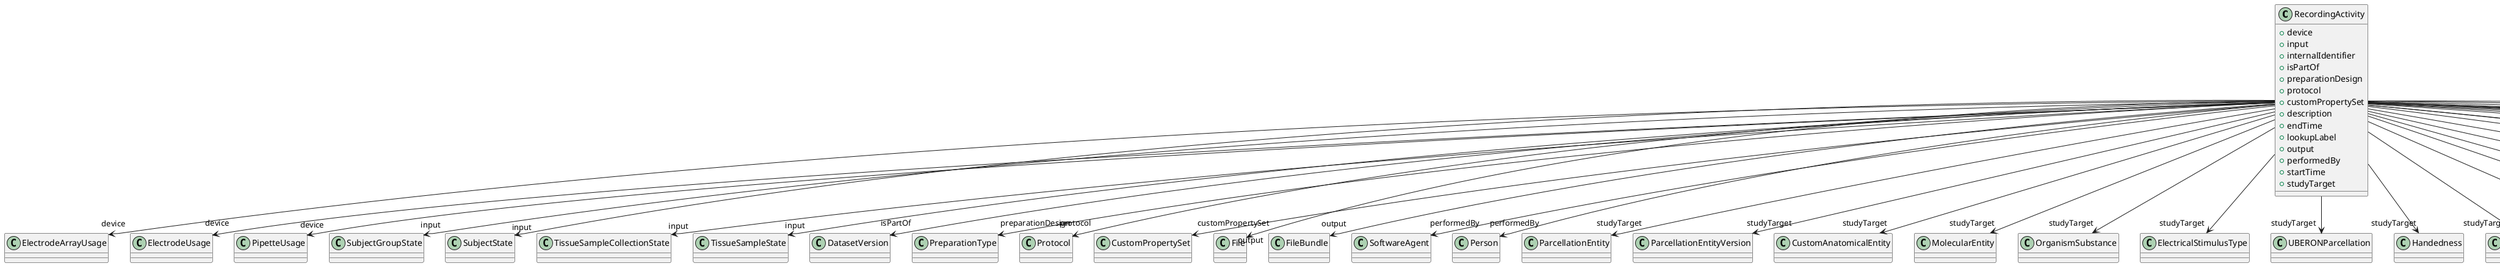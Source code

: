 @startuml
class RecordingActivity {
+device
+input
+internalIdentifier
+isPartOf
+preparationDesign
+protocol
+customPropertySet
+description
+endTime
+lookupLabel
+output
+performedBy
+startTime
+studyTarget

}
RecordingActivity -d-> "device" ElectrodeArrayUsage
RecordingActivity -d-> "device" ElectrodeUsage
RecordingActivity -d-> "device" PipetteUsage
RecordingActivity -d-> "input" SubjectGroupState
RecordingActivity -d-> "input" SubjectState
RecordingActivity -d-> "input" TissueSampleCollectionState
RecordingActivity -d-> "input" TissueSampleState
RecordingActivity -d-> "isPartOf" DatasetVersion
RecordingActivity -d-> "preparationDesign" PreparationType
RecordingActivity -d-> "protocol" Protocol
RecordingActivity -d-> "customPropertySet" CustomPropertySet
RecordingActivity -d-> "output" File
RecordingActivity -d-> "output" FileBundle
RecordingActivity -d-> "performedBy" SoftwareAgent
RecordingActivity -d-> "performedBy" Person
RecordingActivity -d-> "studyTarget" ParcellationEntity
RecordingActivity -d-> "studyTarget" ParcellationEntityVersion
RecordingActivity -d-> "studyTarget" CustomAnatomicalEntity
RecordingActivity -d-> "studyTarget" MolecularEntity
RecordingActivity -d-> "studyTarget" OrganismSubstance
RecordingActivity -d-> "studyTarget" ElectricalStimulusType
RecordingActivity -d-> "studyTarget" UBERONParcellation
RecordingActivity -d-> "studyTarget" Handedness
RecordingActivity -d-> "studyTarget" OlfactoryStimulusType
RecordingActivity -d-> "studyTarget" DiseaseModel
RecordingActivity -d-> "studyTarget" Disease
RecordingActivity -d-> "studyTarget" GustatoryStimulusType
RecordingActivity -d-> "studyTarget" AuditoryStimulusType
RecordingActivity -d-> "studyTarget" OpticalStimulusType
RecordingActivity -d-> "studyTarget" CellCultureType
RecordingActivity -d-> "studyTarget" BreedingType
RecordingActivity -d-> "studyTarget" TactileStimulusType
RecordingActivity -d-> "studyTarget" BiologicalOrder
RecordingActivity -d-> "studyTarget" OrganismSystem
RecordingActivity -d-> "studyTarget" BiologicalSex
RecordingActivity -d-> "studyTarget" VisualStimulusType
RecordingActivity -d-> "studyTarget" CellType
RecordingActivity -d-> "studyTarget" Organ
RecordingActivity -d-> "studyTarget" TissueSampleType
RecordingActivity -d-> "studyTarget" Species
RecordingActivity -d-> "studyTarget" GeneticStrainType
RecordingActivity -d-> "studyTarget" TermSuggestion
RecordingActivity -d-> "studyTarget" SubcellularEntity

@enduml